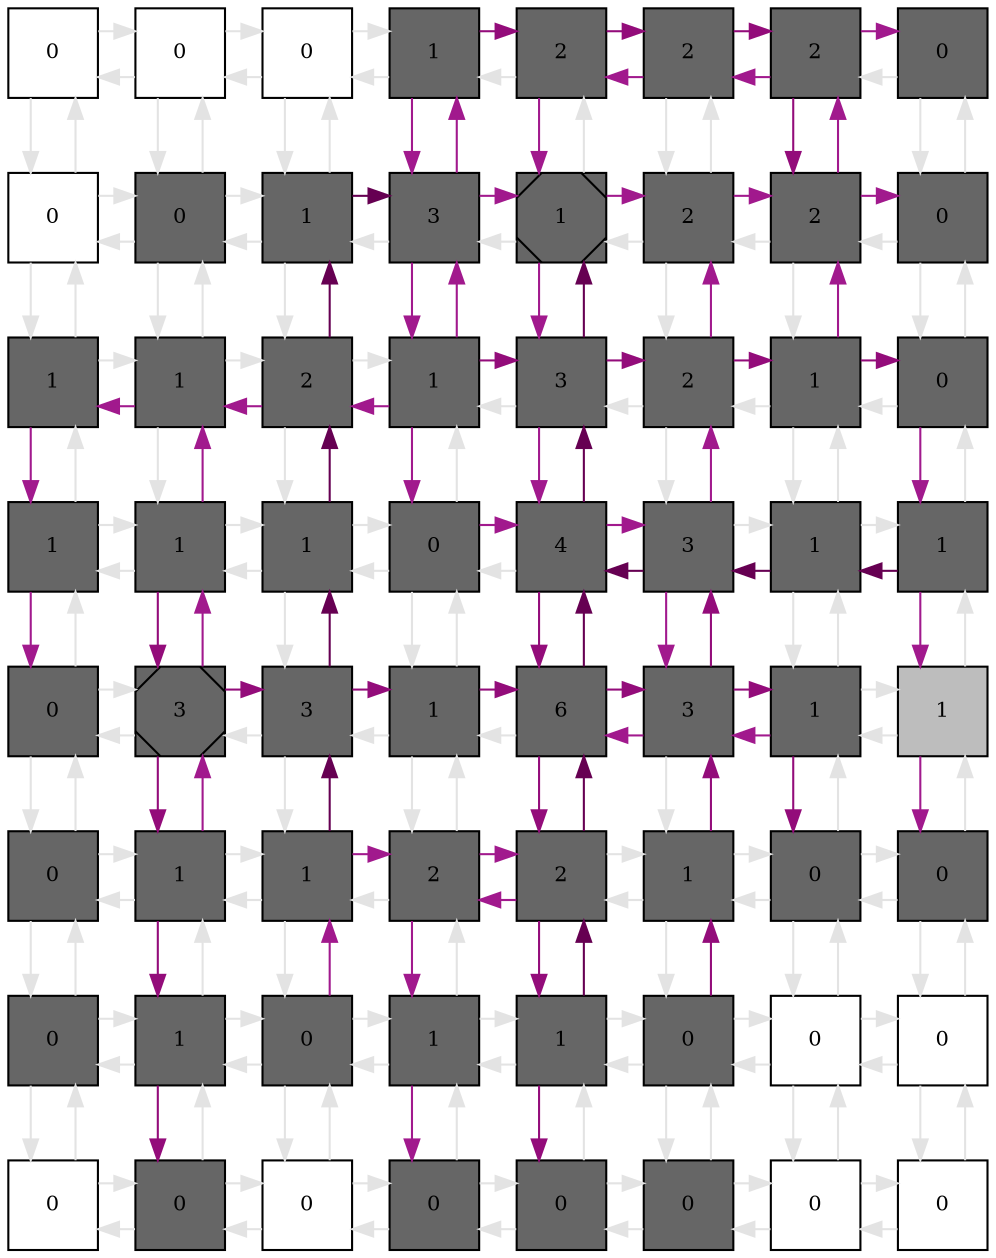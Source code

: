 digraph layout  {
rankdir=TB;
splines=ortho;
node [fixedsize=false, style=filled, width="0.6"];
edge [constraint=false];
0 [fillcolor="#FFFFFF", fontsize=10, label=0, shape=square, tooltip="name: None,\nin_degree: 2,\nout_degree: 2"];
1 [fillcolor="#FFFFFF", fontsize=10, label=0, shape=square, tooltip="name: None,\nin_degree: 3,\nout_degree: 3"];
2 [fillcolor="#FFFFFF", fontsize=10, label=0, shape=square, tooltip="name: None,\nin_degree: 3,\nout_degree: 3"];
3 [fillcolor="#666666", fontsize=10, label=1, shape=square, tooltip="name:  Th2I_Bacterium ,\nin_degree: 3,\nout_degree: 3"];
4 [fillcolor="#666666", fontsize=10, label=2, shape=square, tooltip="name:  Th2II_Bacterium ,\nin_degree: 3,\nout_degree: 3"];
5 [fillcolor="#666666", fontsize=10, label=2, shape=square, tooltip="name:  IL5 ,\nin_degree: 3,\nout_degree: 3"];
6 [fillcolor="#666666", fontsize=10, label=2, shape=square, tooltip="name:  EL2 ,\nin_degree: 3,\nout_degree: 3"];
7 [fillcolor="#666666", fontsize=10, label=0, shape=square, tooltip="name:  TEL ,\nin_degree: 2,\nout_degree: 2"];
8 [fillcolor="#FFFFFF", fontsize=10, label=0, shape=square, tooltip="name: None,\nin_degree: 3,\nout_degree: 3"];
9 [fillcolor="#666666", fontsize=10, label=0, shape=square, tooltip="name:  TTSSII ,\nin_degree: 4,\nout_degree: 4"];
10 [fillcolor="#666666", fontsize=10, label=1, shape=square, tooltip="name:  TrII ,\nin_degree: 4,\nout_degree: 4"];
11 [fillcolor="#666666", fontsize=10, label=3, shape=square, tooltip="name:  DCII_Bacterium ,\nin_degree: 4,\nout_degree: 4"];
12 [fillcolor="#666666", fontsize=10, label=1, shape=Msquare, tooltip="name:  IL4II ,\nin_degree: 4,\nout_degree: 4"];
13 [fillcolor="#666666", fontsize=10, label=2, shape=square, tooltip="name:  Th2II_TRetortaeformis ,\nin_degree: 4,\nout_degree: 4"];
14 [fillcolor="#666666", fontsize=10, label=2, shape=square, tooltip="name:  IL13 ,\nin_degree: 4,\nout_degree: 4"];
15 [fillcolor="#666666", fontsize=10, label=0, shape=square, tooltip="name:  IgE ,\nin_degree: 3,\nout_degree: 3"];
16 [fillcolor="#666666", fontsize=10, label=1, shape=square, tooltip="name:  BC_Bacterium ,\nin_degree: 3,\nout_degree: 3"];
17 [fillcolor="#666666", fontsize=10, label=1, shape=square, tooltip="name:  IgA_Bacterium ,\nin_degree: 4,\nout_degree: 4"];
18 [fillcolor="#666666", fontsize=10, label=2, shape=square, tooltip="name:  Th1II_Bacterium ,\nin_degree: 4,\nout_degree: 4"];
19 [fillcolor="#666666", fontsize=10, label=1, shape=square, tooltip="name:  T0 ,\nin_degree: 4,\nout_degree: 4"];
20 [fillcolor="#666666", fontsize=10, label=3, shape=square, tooltip="name:  IL12II ,\nin_degree: 4,\nout_degree: 4"];
21 [fillcolor="#666666", fontsize=10, label=2, shape=square, tooltip="name:  DCII_TRetortaeformis ,\nin_degree: 4,\nout_degree: 4"];
22 [fillcolor="#666666", fontsize=10, label=1, shape=square, tooltip="name:  EL ,\nin_degree: 4,\nout_degree: 4"];
23 [fillcolor="#666666", fontsize=10, label=0, shape=square, tooltip="name:  BC_TRetortaeformis ,\nin_degree: 3,\nout_degree: 3"];
24 [fillcolor="#666666", fontsize=10, label=1, shape=square, tooltip="name:  IgG_Bacterium ,\nin_degree: 3,\nout_degree: 3"];
25 [fillcolor="#666666", fontsize=10, label=1, shape=square, tooltip="name:  TTSSI ,\nin_degree: 4,\nout_degree: 4"];
26 [fillcolor="#666666", fontsize=10, label=1, shape=square, tooltip="name:  TrI_Bacterium ,\nin_degree: 4,\nout_degree: 4"];
27 [fillcolor="#666666", fontsize=10, label=0, shape=square, tooltip="name:  IL10I_Bacterium ,\nin_degree: 4,\nout_degree: 4"];
28 [fillcolor="#666666", fontsize=10, label=4, shape=square, tooltip="name:  Th1II_TRetortaeformis ,\nin_degree: 4,\nout_degree: 4"];
29 [fillcolor="#666666", fontsize=10, label=3, shape=square, tooltip="name:  Th2I_TRetortaeformis ,\nin_degree: 4,\nout_degree: 4"];
30 [fillcolor="#666666", fontsize=10, label=1, shape=square, tooltip="name:  IS ,\nin_degree: 4,\nout_degree: 4"];
31 [fillcolor="#666666", fontsize=10, label=1, shape=square, tooltip="name:  IgA_TRetortaeformis ,\nin_degree: 3,\nout_degree: 3"];
32 [fillcolor="#666666", fontsize=10, label=0, shape=square, tooltip="name:  AgAb_Bacterium ,\nin_degree: 3,\nout_degree: 3"];
33 [fillcolor="#666666", fontsize=10, label=3, shape=Msquare, tooltip="name:  AP ,\nin_degree: 4,\nout_degree: 4"];
34 [fillcolor="#666666", fontsize=10, label=3, shape=square, tooltip="name:  Th1I_Bacterium ,\nin_degree: 4,\nout_degree: 4"];
35 [fillcolor="#666666", fontsize=10, label=1, shape=square, tooltip="name:  MPI_Bacterium ,\nin_degree: 4,\nout_degree: 4"];
36 [fillcolor="#666666", fontsize=10, label=6, shape=square, tooltip="name:  IL4I ,\nin_degree: 4,\nout_degree: 4"];
37 [fillcolor="#666666", fontsize=10, label=3, shape=square, tooltip="name:  IL10I ,\nin_degree: 4,\nout_degree: 4"];
38 [fillcolor="#666666", fontsize=10, label=1, shape=square, tooltip="name:  EC_TRetortaeformis ,\nin_degree: 4,\nout_degree: 4"];
39 [fillcolor="#bdbdbd", fontsize=10, label=1, shape=square, tooltip="name: None,\nin_degree: 3,\nout_degree: 3"];
40 [fillcolor="#666666", fontsize=10, label=0, shape=square, tooltip="name:  Cb ,\nin_degree: 3,\nout_degree: 3"];
41 [fillcolor="#666666", fontsize=10, label=1, shape=square, tooltip="name:  Bb ,\nin_degree: 4,\nout_degree: 4"];
42 [fillcolor="#666666", fontsize=10, label=1, shape=square, tooltip="name:  DCI_Bacterium ,\nin_degree: 4,\nout_degree: 4"];
43 [fillcolor="#666666", fontsize=10, label=2, shape=square, tooltip="name:  IFNg_Bacterium ,\nin_degree: 4,\nout_degree: 4"];
44 [fillcolor="#666666", fontsize=10, label=2, shape=square, tooltip="name:  PIC ,\nin_degree: 4,\nout_degree: 4"];
45 [fillcolor="#666666", fontsize=10, label=1, shape=square, tooltip="name:  NE_TRetortaeformis ,\nin_degree: 4,\nout_degree: 4"];
46 [fillcolor="#666666", fontsize=10, label=0, shape=square, tooltip="name:  AD ,\nin_degree: 4,\nout_degree: 4"];
47 [fillcolor="#666666", fontsize=10, label=0, shape=square, tooltip="name:  IgG ,\nin_degree: 3,\nout_degree: 3"];
48 [fillcolor="#666666", fontsize=10, label=0, shape=square, tooltip="name:  Oag ,\nin_degree: 3,\nout_degree: 3"];
49 [fillcolor="#666666", fontsize=10, label=1, shape=square, tooltip="name:  PH ,\nin_degree: 4,\nout_degree: 4"];
50 [fillcolor="#666666", fontsize=10, label=0, shape=square, tooltip="name:  EC_Bacterium ,\nin_degree: 4,\nout_degree: 4"];
51 [fillcolor="#666666", fontsize=10, label=1, shape=square, tooltip="name:  IFNgII ,\nin_degree: 4,\nout_degree: 4"];
52 [fillcolor="#666666", fontsize=10, label=1, shape=square, tooltip="name:  IFNgI ,\nin_degree: 4,\nout_degree: 4"];
53 [fillcolor="#666666", fontsize=10, label=0, shape=square, tooltip="name:  DCI_TRetortaeformis ,\nin_degree: 4,\nout_degree: 4"];
54 [fillcolor="#FFFFFF", fontsize=10, label=0, shape=square, tooltip="name: None,\nin_degree: 4,\nout_degree: 4"];
55 [fillcolor="#FFFFFF", fontsize=10, label=0, shape=square, tooltip="name: None,\nin_degree: 3,\nout_degree: 3"];
56 [fillcolor="#FFFFFF", fontsize=10, label=0, shape=square, tooltip="name: None,\nin_degree: 2,\nout_degree: 2"];
57 [fillcolor="#666666", fontsize=10, label=0, shape=square, tooltip="name:  DP ,\nin_degree: 3,\nout_degree: 3"];
58 [fillcolor="#FFFFFF", fontsize=10, label=0, shape=square, tooltip="name: None,\nin_degree: 3,\nout_degree: 3"];
59 [fillcolor="#666666", fontsize=10, label=0, shape=square, tooltip="name:  NE_Bacterium ,\nin_degree: 3,\nout_degree: 3"];
60 [fillcolor="#666666", fontsize=10, label=0, shape=square, tooltip="name:  Th1I_TRetortaeformis ,\nin_degree: 3,\nout_degree: 3"];
61 [fillcolor="#666666", fontsize=10, label=0, shape=square, tooltip="name:  TNE ,\nin_degree: 3,\nout_degree: 3"];
62 [fillcolor="#FFFFFF", fontsize=10, label=0, shape=square, tooltip="name: None,\nin_degree: 3,\nout_degree: 3"];
63 [fillcolor="#FFFFFF", fontsize=10, label=0, shape=square, tooltip="name: None,\nin_degree: 2,\nout_degree: 2"];
0 -> 1  [color=grey89, style="penwidth(0.1)", tooltip=" ", weight=1];
0 -> 8  [color=grey89, style="penwidth(0.1)", tooltip=" ", weight=1];
1 -> 0  [color=grey89, style="penwidth(0.1)", tooltip=" ", weight=1];
1 -> 2  [color=grey89, style="penwidth(0.1)", tooltip=" ", weight=1];
1 -> 9  [color=grey89, style="penwidth(0.1)", tooltip=" ", weight=1];
2 -> 1  [color=grey89, style="penwidth(0.1)", tooltip=" ", weight=1];
2 -> 3  [color=grey89, style="penwidth(0.1)", tooltip=" ", weight=1];
2 -> 10  [color=grey89, style="penwidth(0.1)", tooltip=" ", weight=1];
3 -> 2  [color=grey89, style="penwidth(0.1)", tooltip=" ", weight=1];
3 -> 4  [color="#930C7A", style="penwidth(0.1)", tooltip="3( Th2I_Bacterium ) to 14( IL13 )", weight=1];
3 -> 11  [color="#A1198D", style="penwidth(0.1)", tooltip="3( Th2I_Bacterium ) to 27( IL10I_Bacterium )", weight=1];
4 -> 3  [color=grey89, style="penwidth(0.1)", tooltip=" ", weight=1];
4 -> 5  [color="#930C7A", style="penwidth(0.1)", tooltip="3( Th2I_Bacterium ) to 14( IL13 )", weight=1];
4 -> 12  [color="#A1198D", style="penwidth(0.1)", tooltip="6( EL2 ) to 12( IL4II )", weight=1];
5 -> 4  [color="#A1198D", style="penwidth(0.1)", tooltip="6( EL2 ) to 12( IL4II )", weight=1];
5 -> 6  [color="#930C7A", style="penwidth(0.1)", tooltip="3( Th2I_Bacterium ) to 14( IL13 )", weight=1];
5 -> 13  [color=grey89, style="penwidth(0.1)", tooltip=" ", weight=1];
6 -> 5  [color="#A1198D", style="penwidth(0.1)", tooltip="6( EL2 ) to 12( IL4II )", weight=1];
6 -> 7  [color="#A1198D", style="penwidth(0.1)", tooltip="22( EL ) to 7( TEL )", weight=1];
6 -> 14  [color="#930C7A", style="penwidth(0.1)", tooltip="3( Th2I_Bacterium ) to 14( IL13 )", weight=1];
7 -> 6  [color=grey89, style="penwidth(0.1)", tooltip=" ", weight=1];
7 -> 15  [color=grey89, style="penwidth(0.1)", tooltip=" ", weight=1];
8 -> 0  [color=grey89, style="penwidth(0.1)", tooltip=" ", weight=1];
8 -> 9  [color=grey89, style="penwidth(0.1)", tooltip=" ", weight=1];
8 -> 16  [color=grey89, style="penwidth(0.1)", tooltip=" ", weight=1];
9 -> 1  [color=grey89, style="penwidth(0.1)", tooltip=" ", weight=1];
9 -> 8  [color=grey89, style="penwidth(0.1)", tooltip=" ", weight=1];
9 -> 10  [color=grey89, style="penwidth(0.1)", tooltip=" ", weight=1];
9 -> 17  [color=grey89, style="penwidth(0.1)", tooltip=" ", weight=1];
10 -> 2  [color=grey89, style="penwidth(0.1)", tooltip=" ", weight=1];
10 -> 9  [color=grey89, style="penwidth(0.1)", tooltip=" ", weight=1];
10 -> 11  [color="#660052", style="penwidth(0.1)", tooltip="42( DCI_Bacterium ) to 11( DCII_Bacterium )", weight=1];
10 -> 18  [color=grey89, style="penwidth(0.1)", tooltip=" ", weight=1];
11 -> 3  [color="#A1198D", style="penwidth(0.1)", tooltip="19( T0 ) to 4( Th2II_Bacterium )", weight=1];
11 -> 10  [color=grey89, style="penwidth(0.1)", tooltip=" ", weight=1];
11 -> 12  [color="#A1198D", style="penwidth(0.1)", tooltip="19( T0 ) to 13( Th2II_TRetortaeformis )", weight=1];
11 -> 19  [color="#A1198D", style="penwidth(0.1)", tooltip="3( Th2I_Bacterium ) to 27( IL10I_Bacterium )", weight=1];
12 -> 4  [color=grey89, style="penwidth(0.1)", tooltip=" ", weight=1];
12 -> 11  [color=grey89, style="penwidth(0.1)", tooltip=" ", weight=1];
12 -> 13  [color="#A1198D", style="penwidth(0.1)", tooltip="19( T0 ) to 13( Th2II_TRetortaeformis )", weight=1];
12 -> 20  [color="#A1198D", style="penwidth(0.1)", tooltip="12( IL4II ) to 36( IL4I )", weight=1];
13 -> 5  [color=grey89, style="penwidth(0.1)", tooltip=" ", weight=1];
13 -> 12  [color=grey89, style="penwidth(0.1)", tooltip=" ", weight=1];
13 -> 14  [color="#A1198D", style="penwidth(0.1)", tooltip="29( Th2I_TRetortaeformis ) to 14( IL13 )", weight=1];
13 -> 21  [color=grey89, style="penwidth(0.1)", tooltip=" ", weight=1];
14 -> 6  [color="#A1198D", style="penwidth(0.1)", tooltip="22( EL ) to 7( TEL )", weight=1];
14 -> 13  [color=grey89, style="penwidth(0.1)", tooltip=" ", weight=1];
14 -> 15  [color="#A1198D", style="penwidth(0.1)", tooltip="12( IL4II ) to 15( IgE )", weight=1];
14 -> 22  [color=grey89, style="penwidth(0.1)", tooltip=" ", weight=1];
15 -> 7  [color=grey89, style="penwidth(0.1)", tooltip=" ", weight=1];
15 -> 14  [color=grey89, style="penwidth(0.1)", tooltip=" ", weight=1];
15 -> 23  [color=grey89, style="penwidth(0.1)", tooltip=" ", weight=1];
16 -> 8  [color=grey89, style="penwidth(0.1)", tooltip=" ", weight=1];
16 -> 17  [color=grey89, style="penwidth(0.1)", tooltip=" ", weight=1];
16 -> 24  [color="#A1198D", style="penwidth(0.1)", tooltip="17( IgA_Bacterium ) to 32( AgAb_Bacterium )", weight=1];
17 -> 9  [color=grey89, style="penwidth(0.1)", tooltip=" ", weight=1];
17 -> 16  [color="#A1198D", style="penwidth(0.1)", tooltip="17( IgA_Bacterium ) to 32( AgAb_Bacterium )", weight=1];
17 -> 18  [color=grey89, style="penwidth(0.1)", tooltip=" ", weight=1];
17 -> 25  [color=grey89, style="penwidth(0.1)", tooltip=" ", weight=1];
18 -> 10  [color="#660052", style="penwidth(0.1)", tooltip="42( DCI_Bacterium ) to 11( DCII_Bacterium )", weight=1];
18 -> 17  [color="#A1198D", style="penwidth(0.1)", tooltip="19( T0 ) to 16( BC_Bacterium )", weight=1];
18 -> 19  [color=grey89, style="penwidth(0.1)", tooltip=" ", weight=1];
18 -> 26  [color=grey89, style="penwidth(0.1)", tooltip=" ", weight=1];
19 -> 11  [color="#A1198D", style="penwidth(0.1)", tooltip="19( T0 ) to 4( Th2II_Bacterium )", weight=1];
19 -> 18  [color="#A1198D", style="penwidth(0.1)", tooltip="19( T0 ) to 16( BC_Bacterium )", weight=1];
19 -> 20  [color="#930C7A", style="penwidth(0.1)", tooltip="19( T0 ) to 23( BC_TRetortaeformis )", weight=1];
19 -> 27  [color="#A1198D", style="penwidth(0.1)", tooltip="3( Th2I_Bacterium ) to 27( IL10I_Bacterium )", weight=1];
20 -> 12  [color="#660052", style="penwidth(0.1)", tooltip="52( IFNgI ) to 12( IL4II )", weight=1];
20 -> 19  [color=grey89, style="penwidth(0.1)", tooltip=" ", weight=1];
20 -> 21  [color="#930C7A", style="penwidth(0.1)", tooltip="19( T0 ) to 23( BC_TRetortaeformis )", weight=1];
20 -> 28  [color="#A1198D", style="penwidth(0.1)", tooltip="12( IL4II ) to 36( IL4I )", weight=1];
21 -> 13  [color="#A1198D", style="penwidth(0.1)", tooltip="29( Th2I_TRetortaeformis ) to 14( IL13 )", weight=1];
21 -> 20  [color=grey89, style="penwidth(0.1)", tooltip=" ", weight=1];
21 -> 22  [color="#930C7A", style="penwidth(0.1)", tooltip="19( T0 ) to 23( BC_TRetortaeformis )", weight=1];
21 -> 29  [color=grey89, style="penwidth(0.1)", tooltip=" ", weight=1];
22 -> 14  [color="#A1198D", style="penwidth(0.1)", tooltip="22( EL ) to 7( TEL )", weight=1];
22 -> 21  [color=grey89, style="penwidth(0.1)", tooltip=" ", weight=1];
22 -> 23  [color="#930C7A", style="penwidth(0.1)", tooltip="19( T0 ) to 23( BC_TRetortaeformis )", weight=1];
22 -> 30  [color=grey89, style="penwidth(0.1)", tooltip=" ", weight=1];
23 -> 15  [color=grey89, style="penwidth(0.1)", tooltip=" ", weight=1];
23 -> 22  [color=grey89, style="penwidth(0.1)", tooltip=" ", weight=1];
23 -> 31  [color="#A1198D", style="penwidth(0.1)", tooltip="23( BC_TRetortaeformis ) to 47( IgG )", weight=1];
24 -> 16  [color=grey89, style="penwidth(0.1)", tooltip=" ", weight=1];
24 -> 25  [color=grey89, style="penwidth(0.1)", tooltip=" ", weight=1];
24 -> 32  [color="#A1198D", style="penwidth(0.1)", tooltip="17( IgA_Bacterium ) to 32( AgAb_Bacterium )", weight=1];
25 -> 17  [color="#A1198D", style="penwidth(0.1)", tooltip="41( Bb ) to 17( IgA_Bacterium )", weight=1];
25 -> 24  [color=grey89, style="penwidth(0.1)", tooltip=" ", weight=1];
25 -> 26  [color=grey89, style="penwidth(0.1)", tooltip=" ", weight=1];
25 -> 33  [color="#930C7A", style="penwidth(0.1)", tooltip="25( TTSSI ) to 57( DP )", weight=1];
26 -> 18  [color="#660052", style="penwidth(0.1)", tooltip="42( DCI_Bacterium ) to 11( DCII_Bacterium )", weight=1];
26 -> 25  [color=grey89, style="penwidth(0.1)", tooltip=" ", weight=1];
26 -> 27  [color=grey89, style="penwidth(0.1)", tooltip=" ", weight=1];
26 -> 34  [color=grey89, style="penwidth(0.1)", tooltip=" ", weight=1];
27 -> 19  [color=grey89, style="penwidth(0.1)", tooltip=" ", weight=1];
27 -> 26  [color=grey89, style="penwidth(0.1)", tooltip=" ", weight=1];
27 -> 28  [color="#A1198D", style="penwidth(0.1)", tooltip="27( IL10I_Bacterium ) to 37( IL10I )", weight=1];
27 -> 35  [color=grey89, style="penwidth(0.1)", tooltip=" ", weight=1];
28 -> 20  [color="#660052", style="penwidth(0.1)", tooltip="52( IFNgI ) to 12( IL4II )", weight=1];
28 -> 27  [color=grey89, style="penwidth(0.1)", tooltip=" ", weight=1];
28 -> 29  [color="#A1198D", style="penwidth(0.1)", tooltip="27( IL10I_Bacterium ) to 37( IL10I )", weight=1];
28 -> 36  [color="#930C7A", style="penwidth(0.1)", tooltip="28( Th1II_TRetortaeformis ) to 60( Th1I_TRetortaeformis )", weight=1];
29 -> 21  [color="#A1198D", style="penwidth(0.1)", tooltip="29( Th2I_TRetortaeformis ) to 14( IL13 )", weight=1];
29 -> 28  [color="#660052", style="penwidth(0.1)", tooltip="31( IgA_TRetortaeformis ) to 44( PIC )", weight=1];
29 -> 30  [color=grey89, style="penwidth(0.1)", tooltip=" ", weight=1];
29 -> 37  [color="#A1198D", style="penwidth(0.1)", tooltip="27( IL10I_Bacterium ) to 37( IL10I )", weight=1];
30 -> 22  [color=grey89, style="penwidth(0.1)", tooltip=" ", weight=1];
30 -> 29  [color="#660052", style="penwidth(0.1)", tooltip="31( IgA_TRetortaeformis ) to 44( PIC )", weight=1];
30 -> 31  [color=grey89, style="penwidth(0.1)", tooltip=" ", weight=1];
30 -> 38  [color=grey89, style="penwidth(0.1)", tooltip=" ", weight=1];
31 -> 23  [color=grey89, style="penwidth(0.1)", tooltip=" ", weight=1];
31 -> 30  [color="#660052", style="penwidth(0.1)", tooltip="31( IgA_TRetortaeformis ) to 44( PIC )", weight=1];
31 -> 39  [color="#A1198D", style="penwidth(0.1)", tooltip="23( BC_TRetortaeformis ) to 47( IgG )", weight=1];
32 -> 24  [color=grey89, style="penwidth(0.1)", tooltip=" ", weight=1];
32 -> 33  [color=grey89, style="penwidth(0.1)", tooltip=" ", weight=1];
32 -> 40  [color=grey89, style="penwidth(0.1)", tooltip=" ", weight=1];
33 -> 25  [color="#A1198D", style="penwidth(0.1)", tooltip="41( Bb ) to 17( IgA_Bacterium )", weight=1];
33 -> 32  [color=grey89, style="penwidth(0.1)", tooltip=" ", weight=1];
33 -> 34  [color="#930C7A", style="penwidth(0.1)", tooltip="33( AP ) to 44( PIC )", weight=1];
33 -> 41  [color="#930C7A", style="penwidth(0.1)", tooltip="25( TTSSI ) to 57( DP )", weight=1];
34 -> 26  [color="#660052", style="penwidth(0.1)", tooltip="42( DCI_Bacterium ) to 11( DCII_Bacterium )", weight=1];
34 -> 33  [color=grey89, style="penwidth(0.1)", tooltip=" ", weight=1];
34 -> 35  [color="#930C7A", style="penwidth(0.1)", tooltip="33( AP ) to 44( PIC )", weight=1];
34 -> 42  [color=grey89, style="penwidth(0.1)", tooltip=" ", weight=1];
35 -> 27  [color=grey89, style="penwidth(0.1)", tooltip=" ", weight=1];
35 -> 34  [color=grey89, style="penwidth(0.1)", tooltip=" ", weight=1];
35 -> 36  [color="#930C7A", style="penwidth(0.1)", tooltip="35( MPI_Bacterium ) to 46( AD )", weight=1];
35 -> 43  [color=grey89, style="penwidth(0.1)", tooltip=" ", weight=1];
36 -> 28  [color="#660052", style="penwidth(0.1)", tooltip="52( IFNgI ) to 12( IL4II )", weight=1];
36 -> 35  [color=grey89, style="penwidth(0.1)", tooltip=" ", weight=1];
36 -> 37  [color="#930C7A", style="penwidth(0.1)", tooltip="35( MPI_Bacterium ) to 46( AD )", weight=1];
36 -> 44  [color="#930C7A", style="penwidth(0.1)", tooltip="28( Th1II_TRetortaeformis ) to 60( Th1I_TRetortaeformis )", weight=1];
37 -> 29  [color="#930C7A", style="penwidth(0.1)", tooltip="53( DCI_TRetortaeformis ) to 21( DCII_TRetortaeformis )", weight=1];
37 -> 36  [color="#A1198D", style="penwidth(0.1)", tooltip="38( EC_TRetortaeformis ) to 44( PIC )", weight=1];
37 -> 38  [color="#930C7A", style="penwidth(0.1)", tooltip="35( MPI_Bacterium ) to 46( AD )", weight=1];
37 -> 45  [color=grey89, style="penwidth(0.1)", tooltip=" ", weight=1];
38 -> 30  [color=grey89, style="penwidth(0.1)", tooltip=" ", weight=1];
38 -> 37  [color="#A1198D", style="penwidth(0.1)", tooltip="38( EC_TRetortaeformis ) to 44( PIC )", weight=1];
38 -> 39  [color=grey89, style="penwidth(0.1)", tooltip=" ", weight=1];
38 -> 46  [color="#930C7A", style="penwidth(0.1)", tooltip="35( MPI_Bacterium ) to 46( AD )", weight=1];
39 -> 31  [color=grey89, style="penwidth(0.1)", tooltip=" ", weight=1];
39 -> 38  [color=grey89, style="penwidth(0.1)", tooltip=" ", weight=1];
39 -> 47  [color="#A1198D", style="penwidth(0.1)", tooltip="23( BC_TRetortaeformis ) to 47( IgG )", weight=1];
40 -> 32  [color=grey89, style="penwidth(0.1)", tooltip=" ", weight=1];
40 -> 41  [color=grey89, style="penwidth(0.1)", tooltip=" ", weight=1];
40 -> 48  [color=grey89, style="penwidth(0.1)", tooltip=" ", weight=1];
41 -> 33  [color="#A1198D", style="penwidth(0.1)", tooltip="41( Bb ) to 17( IgA_Bacterium )", weight=1];
41 -> 40  [color=grey89, style="penwidth(0.1)", tooltip=" ", weight=1];
41 -> 42  [color=grey89, style="penwidth(0.1)", tooltip=" ", weight=1];
41 -> 49  [color="#930C7A", style="penwidth(0.1)", tooltip="25( TTSSI ) to 57( DP )", weight=1];
42 -> 34  [color="#660052", style="penwidth(0.1)", tooltip="42( DCI_Bacterium ) to 11( DCII_Bacterium )", weight=1];
42 -> 41  [color=grey89, style="penwidth(0.1)", tooltip=" ", weight=1];
42 -> 43  [color="#A1198D", style="penwidth(0.1)", tooltip="50( EC_Bacterium ) to 44( PIC )", weight=1];
42 -> 50  [color=grey89, style="penwidth(0.1)", tooltip=" ", weight=1];
43 -> 35  [color=grey89, style="penwidth(0.1)", tooltip=" ", weight=1];
43 -> 42  [color=grey89, style="penwidth(0.1)", tooltip=" ", weight=1];
43 -> 44  [color="#A1198D", style="penwidth(0.1)", tooltip="50( EC_Bacterium ) to 44( PIC )", weight=1];
43 -> 51  [color="#A1198D", style="penwidth(0.1)", tooltip="44( PIC ) to 59( NE_Bacterium )", weight=1];
44 -> 36  [color="#660052", style="penwidth(0.1)", tooltip="52( IFNgI ) to 12( IL4II )", weight=1];
44 -> 43  [color="#A1198D", style="penwidth(0.1)", tooltip="44( PIC ) to 59( NE_Bacterium )", weight=1];
44 -> 45  [color=grey89, style="penwidth(0.1)", tooltip=" ", weight=1];
44 -> 52  [color="#930C7A", style="penwidth(0.1)", tooltip="28( Th1II_TRetortaeformis ) to 60( Th1I_TRetortaeformis )", weight=1];
45 -> 37  [color="#930C7A", style="penwidth(0.1)", tooltip="53( DCI_TRetortaeformis ) to 21( DCII_TRetortaeformis )", weight=1];
45 -> 44  [color=grey89, style="penwidth(0.1)", tooltip=" ", weight=1];
45 -> 46  [color=grey89, style="penwidth(0.1)", tooltip=" ", weight=1];
45 -> 53  [color=grey89, style="penwidth(0.1)", tooltip=" ", weight=1];
46 -> 38  [color=grey89, style="penwidth(0.1)", tooltip=" ", weight=1];
46 -> 45  [color=grey89, style="penwidth(0.1)", tooltip=" ", weight=1];
46 -> 47  [color=grey89, style="penwidth(0.1)", tooltip=" ", weight=1];
46 -> 54  [color=grey89, style="penwidth(0.1)", tooltip=" ", weight=1];
47 -> 39  [color=grey89, style="penwidth(0.1)", tooltip=" ", weight=1];
47 -> 46  [color=grey89, style="penwidth(0.1)", tooltip=" ", weight=1];
47 -> 55  [color=grey89, style="penwidth(0.1)", tooltip=" ", weight=1];
48 -> 40  [color=grey89, style="penwidth(0.1)", tooltip=" ", weight=1];
48 -> 49  [color=grey89, style="penwidth(0.1)", tooltip=" ", weight=1];
48 -> 56  [color=grey89, style="penwidth(0.1)", tooltip=" ", weight=1];
49 -> 41  [color=grey89, style="penwidth(0.1)", tooltip=" ", weight=1];
49 -> 48  [color=grey89, style="penwidth(0.1)", tooltip=" ", weight=1];
49 -> 50  [color=grey89, style="penwidth(0.1)", tooltip=" ", weight=1];
49 -> 57  [color="#930C7A", style="penwidth(0.1)", tooltip="25( TTSSI ) to 57( DP )", weight=1];
50 -> 42  [color="#A1198D", style="penwidth(0.1)", tooltip="50( EC_Bacterium ) to 44( PIC )", weight=1];
50 -> 49  [color=grey89, style="penwidth(0.1)", tooltip=" ", weight=1];
50 -> 51  [color=grey89, style="penwidth(0.1)", tooltip=" ", weight=1];
50 -> 58  [color=grey89, style="penwidth(0.1)", tooltip=" ", weight=1];
51 -> 43  [color=grey89, style="penwidth(0.1)", tooltip=" ", weight=1];
51 -> 50  [color=grey89, style="penwidth(0.1)", tooltip=" ", weight=1];
51 -> 52  [color=grey89, style="penwidth(0.1)", tooltip=" ", weight=1];
51 -> 59  [color="#A1198D", style="penwidth(0.1)", tooltip="44( PIC ) to 59( NE_Bacterium )", weight=1];
52 -> 44  [color="#660052", style="penwidth(0.1)", tooltip="52( IFNgI ) to 12( IL4II )", weight=1];
52 -> 51  [color=grey89, style="penwidth(0.1)", tooltip=" ", weight=1];
52 -> 53  [color=grey89, style="penwidth(0.1)", tooltip=" ", weight=1];
52 -> 60  [color="#930C7A", style="penwidth(0.1)", tooltip="28( Th1II_TRetortaeformis ) to 60( Th1I_TRetortaeformis )", weight=1];
53 -> 45  [color="#930C7A", style="penwidth(0.1)", tooltip="53( DCI_TRetortaeformis ) to 21( DCII_TRetortaeformis )", weight=1];
53 -> 52  [color=grey89, style="penwidth(0.1)", tooltip=" ", weight=1];
53 -> 54  [color=grey89, style="penwidth(0.1)", tooltip=" ", weight=1];
53 -> 61  [color=grey89, style="penwidth(0.1)", tooltip=" ", weight=1];
54 -> 46  [color=grey89, style="penwidth(0.1)", tooltip=" ", weight=1];
54 -> 53  [color=grey89, style="penwidth(0.1)", tooltip=" ", weight=1];
54 -> 55  [color=grey89, style="penwidth(0.1)", tooltip=" ", weight=1];
54 -> 62  [color=grey89, style="penwidth(0.1)", tooltip=" ", weight=1];
55 -> 47  [color=grey89, style="penwidth(0.1)", tooltip=" ", weight=1];
55 -> 54  [color=grey89, style="penwidth(0.1)", tooltip=" ", weight=1];
55 -> 63  [color=grey89, style="penwidth(0.1)", tooltip=" ", weight=1];
56 -> 48  [color=grey89, style="penwidth(0.1)", tooltip=" ", weight=1];
56 -> 57  [color=grey89, style="penwidth(0.1)", tooltip=" ", weight=1];
57 -> 49  [color=grey89, style="penwidth(0.1)", tooltip=" ", weight=1];
57 -> 56  [color=grey89, style="penwidth(0.1)", tooltip=" ", weight=1];
57 -> 58  [color=grey89, style="penwidth(0.1)", tooltip=" ", weight=1];
58 -> 50  [color=grey89, style="penwidth(0.1)", tooltip=" ", weight=1];
58 -> 57  [color=grey89, style="penwidth(0.1)", tooltip=" ", weight=1];
58 -> 59  [color=grey89, style="penwidth(0.1)", tooltip=" ", weight=1];
59 -> 51  [color=grey89, style="penwidth(0.1)", tooltip=" ", weight=1];
59 -> 58  [color=grey89, style="penwidth(0.1)", tooltip=" ", weight=1];
59 -> 60  [color=grey89, style="penwidth(0.1)", tooltip=" ", weight=1];
60 -> 52  [color=grey89, style="penwidth(0.1)", tooltip=" ", weight=1];
60 -> 59  [color=grey89, style="penwidth(0.1)", tooltip=" ", weight=1];
60 -> 61  [color=grey89, style="penwidth(0.1)", tooltip=" ", weight=1];
61 -> 53  [color=grey89, style="penwidth(0.1)", tooltip=" ", weight=1];
61 -> 60  [color=grey89, style="penwidth(0.1)", tooltip=" ", weight=1];
61 -> 62  [color=grey89, style="penwidth(0.1)", tooltip=" ", weight=1];
62 -> 54  [color=grey89, style="penwidth(0.1)", tooltip=" ", weight=1];
62 -> 61  [color=grey89, style="penwidth(0.1)", tooltip=" ", weight=1];
62 -> 63  [color=grey89, style="penwidth(0.1)", tooltip=" ", weight=1];
63 -> 55  [color=grey89, style="penwidth(0.1)", tooltip=" ", weight=1];
63 -> 62  [color=grey89, style="penwidth(0.1)", tooltip=" ", weight=1];
edge [constraint=true, style=invis];

0 -> 8 -> 16 -> 24 -> 32 -> 40 -> 48 -> 56;
1 -> 9 -> 17 -> 25 -> 33 -> 41 -> 49 -> 57;
2 -> 10 -> 18 -> 26 -> 34 -> 42 -> 50 -> 58;
3 -> 11 -> 19 -> 27 -> 35 -> 43 -> 51 -> 59;
4 -> 12 -> 20 -> 28 -> 36 -> 44 -> 52 -> 60;
5 -> 13 -> 21 -> 29 -> 37 -> 45 -> 53 -> 61;
6 -> 14 -> 22 -> 30 -> 38 -> 46 -> 54 -> 62;
7 -> 15 -> 23 -> 31 -> 39 -> 47 -> 55 -> 63;
rank = same {0 -> 1 -> 2 -> 3 -> 4 -> 5 -> 6 -> 7};
rank = same {8 -> 9 -> 10 -> 11 -> 12 -> 13 -> 14 -> 15};
rank = same {16 -> 17 -> 18 -> 19 -> 20 -> 21 -> 22 -> 23};
rank = same {24 -> 25 -> 26 -> 27 -> 28 -> 29 -> 30 -> 31};
rank = same {32 -> 33 -> 34 -> 35 -> 36 -> 37 -> 38 -> 39};
rank = same {40 -> 41 -> 42 -> 43 -> 44 -> 45 -> 46 -> 47};
rank = same {48 -> 49 -> 50 -> 51 -> 52 -> 53 -> 54 -> 55};
rank = same {56 -> 57 -> 58 -> 59 -> 60 -> 61 -> 62 -> 63};
}